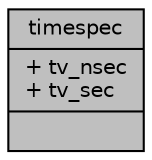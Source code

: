 digraph "timespec"
{
 // LATEX_PDF_SIZE
  edge [fontname="Helvetica",fontsize="10",labelfontname="Helvetica",labelfontsize="10"];
  node [fontname="Helvetica",fontsize="10",shape=record];
  Node1 [label="{timespec\n|+ tv_nsec\l+ tv_sec\l|}",height=0.2,width=0.4,color="black", fillcolor="grey75", style="filled", fontcolor="black",tooltip=" "];
}
